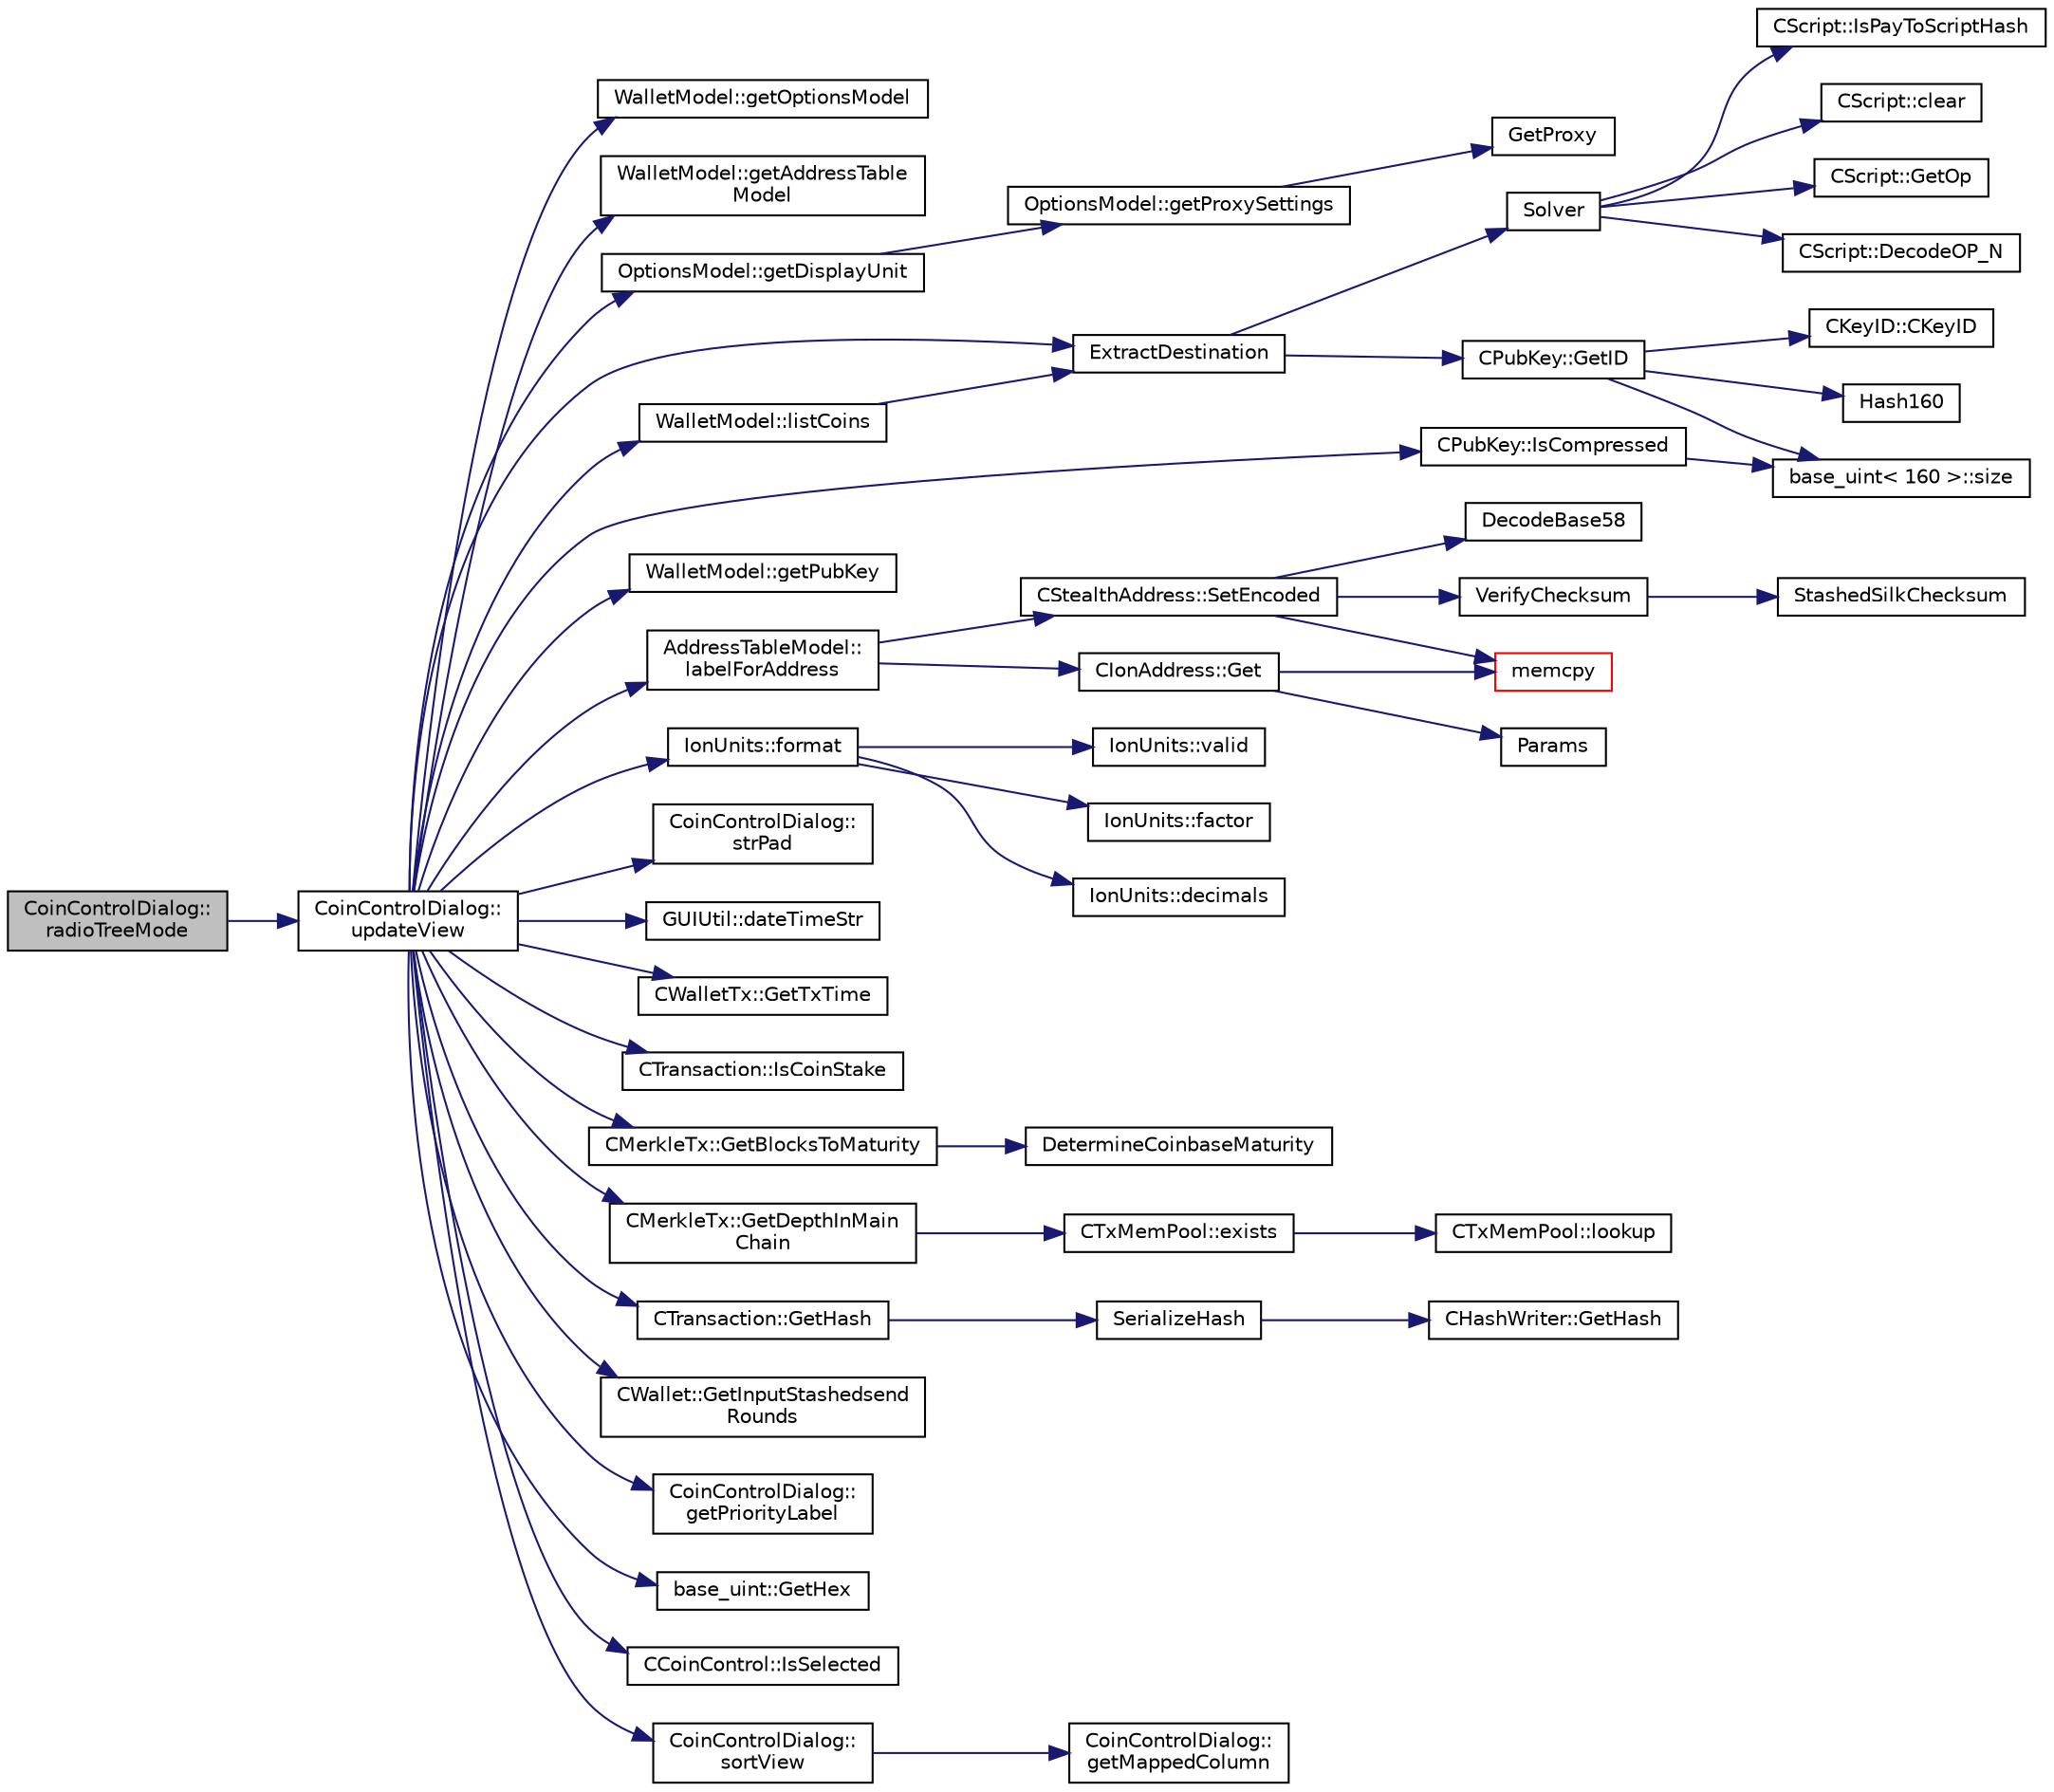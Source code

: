 digraph "CoinControlDialog::radioTreeMode"
{
  edge [fontname="Helvetica",fontsize="10",labelfontname="Helvetica",labelfontsize="10"];
  node [fontname="Helvetica",fontsize="10",shape=record];
  rankdir="LR";
  Node360 [label="CoinControlDialog::\lradioTreeMode",height=0.2,width=0.4,color="black", fillcolor="grey75", style="filled", fontcolor="black"];
  Node360 -> Node361 [color="midnightblue",fontsize="10",style="solid",fontname="Helvetica"];
  Node361 [label="CoinControlDialog::\lupdateView",height=0.2,width=0.4,color="black", fillcolor="white", style="filled",URL="$dd/dfb/class_coin_control_dialog.html#aadea33050e5c1efd5eae8d2fcfa721f9"];
  Node361 -> Node362 [color="midnightblue",fontsize="10",style="solid",fontname="Helvetica"];
  Node362 [label="WalletModel::getOptionsModel",height=0.2,width=0.4,color="black", fillcolor="white", style="filled",URL="$d4/d27/class_wallet_model.html#a96d53e56b3f8f07537ea2523f7a7d300"];
  Node361 -> Node363 [color="midnightblue",fontsize="10",style="solid",fontname="Helvetica"];
  Node363 [label="WalletModel::getAddressTable\lModel",height=0.2,width=0.4,color="black", fillcolor="white", style="filled",URL="$d4/d27/class_wallet_model.html#a89ed202e2dbc04aaa70d72872b95b351"];
  Node361 -> Node364 [color="midnightblue",fontsize="10",style="solid",fontname="Helvetica"];
  Node364 [label="OptionsModel::getDisplayUnit",height=0.2,width=0.4,color="black", fillcolor="white", style="filled",URL="$da/d1f/class_options_model.html#a3b6e4d4ef42be3aaba315b8cd14f468e"];
  Node364 -> Node365 [color="midnightblue",fontsize="10",style="solid",fontname="Helvetica"];
  Node365 [label="OptionsModel::getProxySettings",height=0.2,width=0.4,color="black", fillcolor="white", style="filled",URL="$da/d1f/class_options_model.html#a0fa582a801df3753c2c50840c40bb350"];
  Node365 -> Node366 [color="midnightblue",fontsize="10",style="solid",fontname="Helvetica"];
  Node366 [label="GetProxy",height=0.2,width=0.4,color="black", fillcolor="white", style="filled",URL="$d0/d0e/netbase_8cpp.html#a4e67b39fc1769663260d791d2f4d049d"];
  Node361 -> Node367 [color="midnightblue",fontsize="10",style="solid",fontname="Helvetica"];
  Node367 [label="WalletModel::listCoins",height=0.2,width=0.4,color="black", fillcolor="white", style="filled",URL="$d4/d27/class_wallet_model.html#ae5ce26bba42701b45de766ef11cc9a47"];
  Node367 -> Node368 [color="midnightblue",fontsize="10",style="solid",fontname="Helvetica"];
  Node368 [label="ExtractDestination",height=0.2,width=0.4,color="black", fillcolor="white", style="filled",URL="$dd/d0f/script_8cpp.html#a951f7e601746ae076afdf3169ecca2fc"];
  Node368 -> Node369 [color="midnightblue",fontsize="10",style="solid",fontname="Helvetica"];
  Node369 [label="Solver",height=0.2,width=0.4,color="black", fillcolor="white", style="filled",URL="$dd/d0f/script_8cpp.html#a6ee6be50bff44464e905680c6fcee6dc"];
  Node369 -> Node370 [color="midnightblue",fontsize="10",style="solid",fontname="Helvetica"];
  Node370 [label="CScript::IsPayToScriptHash",height=0.2,width=0.4,color="black", fillcolor="white", style="filled",URL="$d9/d4b/class_c_script.html#a0c3729c606d318923dc06f95d85a0971"];
  Node369 -> Node371 [color="midnightblue",fontsize="10",style="solid",fontname="Helvetica"];
  Node371 [label="CScript::clear",height=0.2,width=0.4,color="black", fillcolor="white", style="filled",URL="$d9/d4b/class_c_script.html#a7b2baf842621f07c4939408acf63377c"];
  Node369 -> Node372 [color="midnightblue",fontsize="10",style="solid",fontname="Helvetica"];
  Node372 [label="CScript::GetOp",height=0.2,width=0.4,color="black", fillcolor="white", style="filled",URL="$d9/d4b/class_c_script.html#a94635ed93d8d244ec3acfa83f9ecfe5f"];
  Node369 -> Node373 [color="midnightblue",fontsize="10",style="solid",fontname="Helvetica"];
  Node373 [label="CScript::DecodeOP_N",height=0.2,width=0.4,color="black", fillcolor="white", style="filled",URL="$d9/d4b/class_c_script.html#a7f975fca06b3e9a17da8ba23c7647e2e"];
  Node368 -> Node374 [color="midnightblue",fontsize="10",style="solid",fontname="Helvetica"];
  Node374 [label="CPubKey::GetID",height=0.2,width=0.4,color="black", fillcolor="white", style="filled",URL="$da/d4e/class_c_pub_key.html#a2675f7e6f72eff68e7a5227289feb021"];
  Node374 -> Node375 [color="midnightblue",fontsize="10",style="solid",fontname="Helvetica"];
  Node375 [label="CKeyID::CKeyID",height=0.2,width=0.4,color="black", fillcolor="white", style="filled",URL="$dd/d88/class_c_key_i_d.html#a01dbd3c37820a2ffe89d106c6a7cf53d"];
  Node374 -> Node376 [color="midnightblue",fontsize="10",style="solid",fontname="Helvetica"];
  Node376 [label="Hash160",height=0.2,width=0.4,color="black", fillcolor="white", style="filled",URL="$db/dfb/hash_8h.html#a4490f70ddae16e9e48460a0416a48a6b"];
  Node374 -> Node377 [color="midnightblue",fontsize="10",style="solid",fontname="Helvetica"];
  Node377 [label="base_uint\< 160 \>::size",height=0.2,width=0.4,color="black", fillcolor="white", style="filled",URL="$da/df7/classbase__uint.html#a1f49b034e686269601ea89b0319b8004"];
  Node361 -> Node378 [color="midnightblue",fontsize="10",style="solid",fontname="Helvetica"];
  Node378 [label="AddressTableModel::\llabelForAddress",height=0.2,width=0.4,color="black", fillcolor="white", style="filled",URL="$d9/ded/class_address_table_model.html#afcdbfc17ac480f5a57382cbcf096ccb3"];
  Node378 -> Node379 [color="midnightblue",fontsize="10",style="solid",fontname="Helvetica"];
  Node379 [label="CStealthAddress::SetEncoded",height=0.2,width=0.4,color="black", fillcolor="white", style="filled",URL="$d6/d37/class_c_stealth_address.html#aa3f4655dced125bf698c208b6e7ac4b8"];
  Node379 -> Node380 [color="midnightblue",fontsize="10",style="solid",fontname="Helvetica"];
  Node380 [label="DecodeBase58",height=0.2,width=0.4,color="black", fillcolor="white", style="filled",URL="$db/d9c/base58_8cpp.html#a0f74d1d6e7e982cad4b0e538acea4538",tooltip="Decode a base58-encoded string (psz) into a byte vector (vchRet). "];
  Node379 -> Node381 [color="midnightblue",fontsize="10",style="solid",fontname="Helvetica"];
  Node381 [label="VerifyChecksum",height=0.2,width=0.4,color="black", fillcolor="white", style="filled",URL="$db/d2d/stealth_8cpp.html#a5ff6f6775db5f747f5088c7ef8264b74"];
  Node381 -> Node382 [color="midnightblue",fontsize="10",style="solid",fontname="Helvetica"];
  Node382 [label="StashedSilkChecksum",height=0.2,width=0.4,color="black", fillcolor="white", style="filled",URL="$db/d2d/stealth_8cpp.html#abb79a3b98a10b85daf3f3ff35c1cbfa8"];
  Node379 -> Node383 [color="midnightblue",fontsize="10",style="solid",fontname="Helvetica"];
  Node383 [label="memcpy",height=0.2,width=0.4,color="red", fillcolor="white", style="filled",URL="$d5/d9f/glibc__compat_8cpp.html#a0f46826ab0466591e136db24394923cf"];
  Node378 -> Node386 [color="midnightblue",fontsize="10",style="solid",fontname="Helvetica"];
  Node386 [label="CIonAddress::Get",height=0.2,width=0.4,color="black", fillcolor="white", style="filled",URL="$d1/de4/class_c_ion_address.html#aa70f9899f0a3cf37e4a87483db5cf99d"];
  Node386 -> Node383 [color="midnightblue",fontsize="10",style="solid",fontname="Helvetica"];
  Node386 -> Node387 [color="midnightblue",fontsize="10",style="solid",fontname="Helvetica"];
  Node387 [label="Params",height=0.2,width=0.4,color="black", fillcolor="white", style="filled",URL="$df/dbf/chainparams_8cpp.html#ace5c5b706d71a324a417dd2db394fd4a",tooltip="Return the currently selected parameters. "];
  Node361 -> Node368 [color="midnightblue",fontsize="10",style="solid",fontname="Helvetica"];
  Node361 -> Node388 [color="midnightblue",fontsize="10",style="solid",fontname="Helvetica"];
  Node388 [label="WalletModel::getPubKey",height=0.2,width=0.4,color="black", fillcolor="white", style="filled",URL="$d4/d27/class_wallet_model.html#abe0b4462654768f301d1f758f7907ca2"];
  Node361 -> Node389 [color="midnightblue",fontsize="10",style="solid",fontname="Helvetica"];
  Node389 [label="CPubKey::IsCompressed",height=0.2,width=0.4,color="black", fillcolor="white", style="filled",URL="$da/d4e/class_c_pub_key.html#a25f8b70340ad20ddab0f80ec4cee9396"];
  Node389 -> Node377 [color="midnightblue",fontsize="10",style="solid",fontname="Helvetica"];
  Node361 -> Node390 [color="midnightblue",fontsize="10",style="solid",fontname="Helvetica"];
  Node390 [label="IonUnits::format",height=0.2,width=0.4,color="black", fillcolor="white", style="filled",URL="$d7/dab/class_ion_units.html#a7cf8cdbd0a24c418ae91b511fac5bee4",tooltip="Format as string. "];
  Node390 -> Node391 [color="midnightblue",fontsize="10",style="solid",fontname="Helvetica"];
  Node391 [label="IonUnits::valid",height=0.2,width=0.4,color="black", fillcolor="white", style="filled",URL="$d7/dab/class_ion_units.html#a23c5b1306ed473dbb2375a6675a2ce13",tooltip="Is unit ID valid? "];
  Node390 -> Node392 [color="midnightblue",fontsize="10",style="solid",fontname="Helvetica"];
  Node392 [label="IonUnits::factor",height=0.2,width=0.4,color="black", fillcolor="white", style="filled",URL="$d7/dab/class_ion_units.html#a210814a200496caf63083ed4abd1bd24",tooltip="Number of Satoshis (1e-8) per unit. "];
  Node390 -> Node393 [color="midnightblue",fontsize="10",style="solid",fontname="Helvetica"];
  Node393 [label="IonUnits::decimals",height=0.2,width=0.4,color="black", fillcolor="white", style="filled",URL="$d7/dab/class_ion_units.html#a5e9c7a5b666b858c171760273c51c9d7",tooltip="Number of decimals left. "];
  Node361 -> Node394 [color="midnightblue",fontsize="10",style="solid",fontname="Helvetica"];
  Node394 [label="CoinControlDialog::\lstrPad",height=0.2,width=0.4,color="black", fillcolor="white", style="filled",URL="$dd/dfb/class_coin_control_dialog.html#ac01c96c8a1a024c9ca35eda9ca297792"];
  Node361 -> Node395 [color="midnightblue",fontsize="10",style="solid",fontname="Helvetica"];
  Node395 [label="GUIUtil::dateTimeStr",height=0.2,width=0.4,color="black", fillcolor="white", style="filled",URL="$d1/d87/namespace_g_u_i_util.html#aae732a04fea25190081120bf0cc773e8"];
  Node361 -> Node396 [color="midnightblue",fontsize="10",style="solid",fontname="Helvetica"];
  Node396 [label="CWalletTx::GetTxTime",height=0.2,width=0.4,color="black", fillcolor="white", style="filled",URL="$d6/d53/class_c_wallet_tx.html#ab94368cf0553687d8f1fec5d2aaa1457"];
  Node361 -> Node397 [color="midnightblue",fontsize="10",style="solid",fontname="Helvetica"];
  Node397 [label="CTransaction::IsCoinStake",height=0.2,width=0.4,color="black", fillcolor="white", style="filled",URL="$df/d43/class_c_transaction.html#ace4278a41a296d40dcf5fb2b9cf007ec"];
  Node361 -> Node398 [color="midnightblue",fontsize="10",style="solid",fontname="Helvetica"];
  Node398 [label="CMerkleTx::GetBlocksToMaturity",height=0.2,width=0.4,color="black", fillcolor="white", style="filled",URL="$d1/dff/class_c_merkle_tx.html#a69ebd437f7b44169659c3527fe73b6ab"];
  Node398 -> Node399 [color="midnightblue",fontsize="10",style="solid",fontname="Helvetica"];
  Node399 [label="DetermineCoinbaseMaturity",height=0.2,width=0.4,color="black", fillcolor="white", style="filled",URL="$d1/d08/proofs_8cpp.html#a97478c8207cae73889a6b1fbbc3c67e3",tooltip="Determine Coinbase Maturity (generally not a good idea - done so to increase speed) ..."];
  Node361 -> Node400 [color="midnightblue",fontsize="10",style="solid",fontname="Helvetica"];
  Node400 [label="CMerkleTx::GetDepthInMain\lChain",height=0.2,width=0.4,color="black", fillcolor="white", style="filled",URL="$d1/dff/class_c_merkle_tx.html#a887a9f1a0b7fc64b43e42cec76b38ef9"];
  Node400 -> Node401 [color="midnightblue",fontsize="10",style="solid",fontname="Helvetica"];
  Node401 [label="CTxMemPool::exists",height=0.2,width=0.4,color="black", fillcolor="white", style="filled",URL="$db/d98/class_c_tx_mem_pool.html#a8b7a13b5289ab839d4460f41a7da9789"];
  Node401 -> Node402 [color="midnightblue",fontsize="10",style="solid",fontname="Helvetica"];
  Node402 [label="CTxMemPool::lookup",height=0.2,width=0.4,color="black", fillcolor="white", style="filled",URL="$db/d98/class_c_tx_mem_pool.html#ad6d9966cdeb4b6586f7186e709b4e77e"];
  Node361 -> Node403 [color="midnightblue",fontsize="10",style="solid",fontname="Helvetica"];
  Node403 [label="CTransaction::GetHash",height=0.2,width=0.4,color="black", fillcolor="white", style="filled",URL="$df/d43/class_c_transaction.html#a0b46d80e82ca324e82c2ce3fc1492bfa"];
  Node403 -> Node404 [color="midnightblue",fontsize="10",style="solid",fontname="Helvetica"];
  Node404 [label="SerializeHash",height=0.2,width=0.4,color="black", fillcolor="white", style="filled",URL="$db/dfb/hash_8h.html#a6de694e43f17c62025c6883965b65e63"];
  Node404 -> Node405 [color="midnightblue",fontsize="10",style="solid",fontname="Helvetica"];
  Node405 [label="CHashWriter::GetHash",height=0.2,width=0.4,color="black", fillcolor="white", style="filled",URL="$d2/def/class_c_hash_writer.html#ae94a937211502eabf19477630090093a"];
  Node361 -> Node406 [color="midnightblue",fontsize="10",style="solid",fontname="Helvetica"];
  Node406 [label="CWallet::GetInputStashedsend\lRounds",height=0.2,width=0.4,color="black", fillcolor="white", style="filled",URL="$d2/de5/class_c_wallet.html#a9a6ea9a3fe28ec7ef0ed0871647b59db"];
  Node361 -> Node407 [color="midnightblue",fontsize="10",style="solid",fontname="Helvetica"];
  Node407 [label="CoinControlDialog::\lgetPriorityLabel",height=0.2,width=0.4,color="black", fillcolor="white", style="filled",URL="$dd/dfb/class_coin_control_dialog.html#a7285f91e6d9b510084966f4229146bcd"];
  Node361 -> Node408 [color="midnightblue",fontsize="10",style="solid",fontname="Helvetica"];
  Node408 [label="base_uint::GetHex",height=0.2,width=0.4,color="black", fillcolor="white", style="filled",URL="$da/df7/classbase__uint.html#ae5e7b7481de91ebead20eebd5d685441"];
  Node361 -> Node409 [color="midnightblue",fontsize="10",style="solid",fontname="Helvetica"];
  Node409 [label="CCoinControl::IsSelected",height=0.2,width=0.4,color="black", fillcolor="white", style="filled",URL="$dc/d48/class_c_coin_control.html#adcd674d510015f3212e489ab6bd74067"];
  Node361 -> Node410 [color="midnightblue",fontsize="10",style="solid",fontname="Helvetica"];
  Node410 [label="CoinControlDialog::\lsortView",height=0.2,width=0.4,color="black", fillcolor="white", style="filled",URL="$dd/dfb/class_coin_control_dialog.html#a9573211ed101522c9b4307a02b268e39"];
  Node410 -> Node411 [color="midnightblue",fontsize="10",style="solid",fontname="Helvetica"];
  Node411 [label="CoinControlDialog::\lgetMappedColumn",height=0.2,width=0.4,color="black", fillcolor="white", style="filled",URL="$dd/dfb/class_coin_control_dialog.html#a12cc992d1d2c5ef33f42d89c7e3e9dad"];
}
